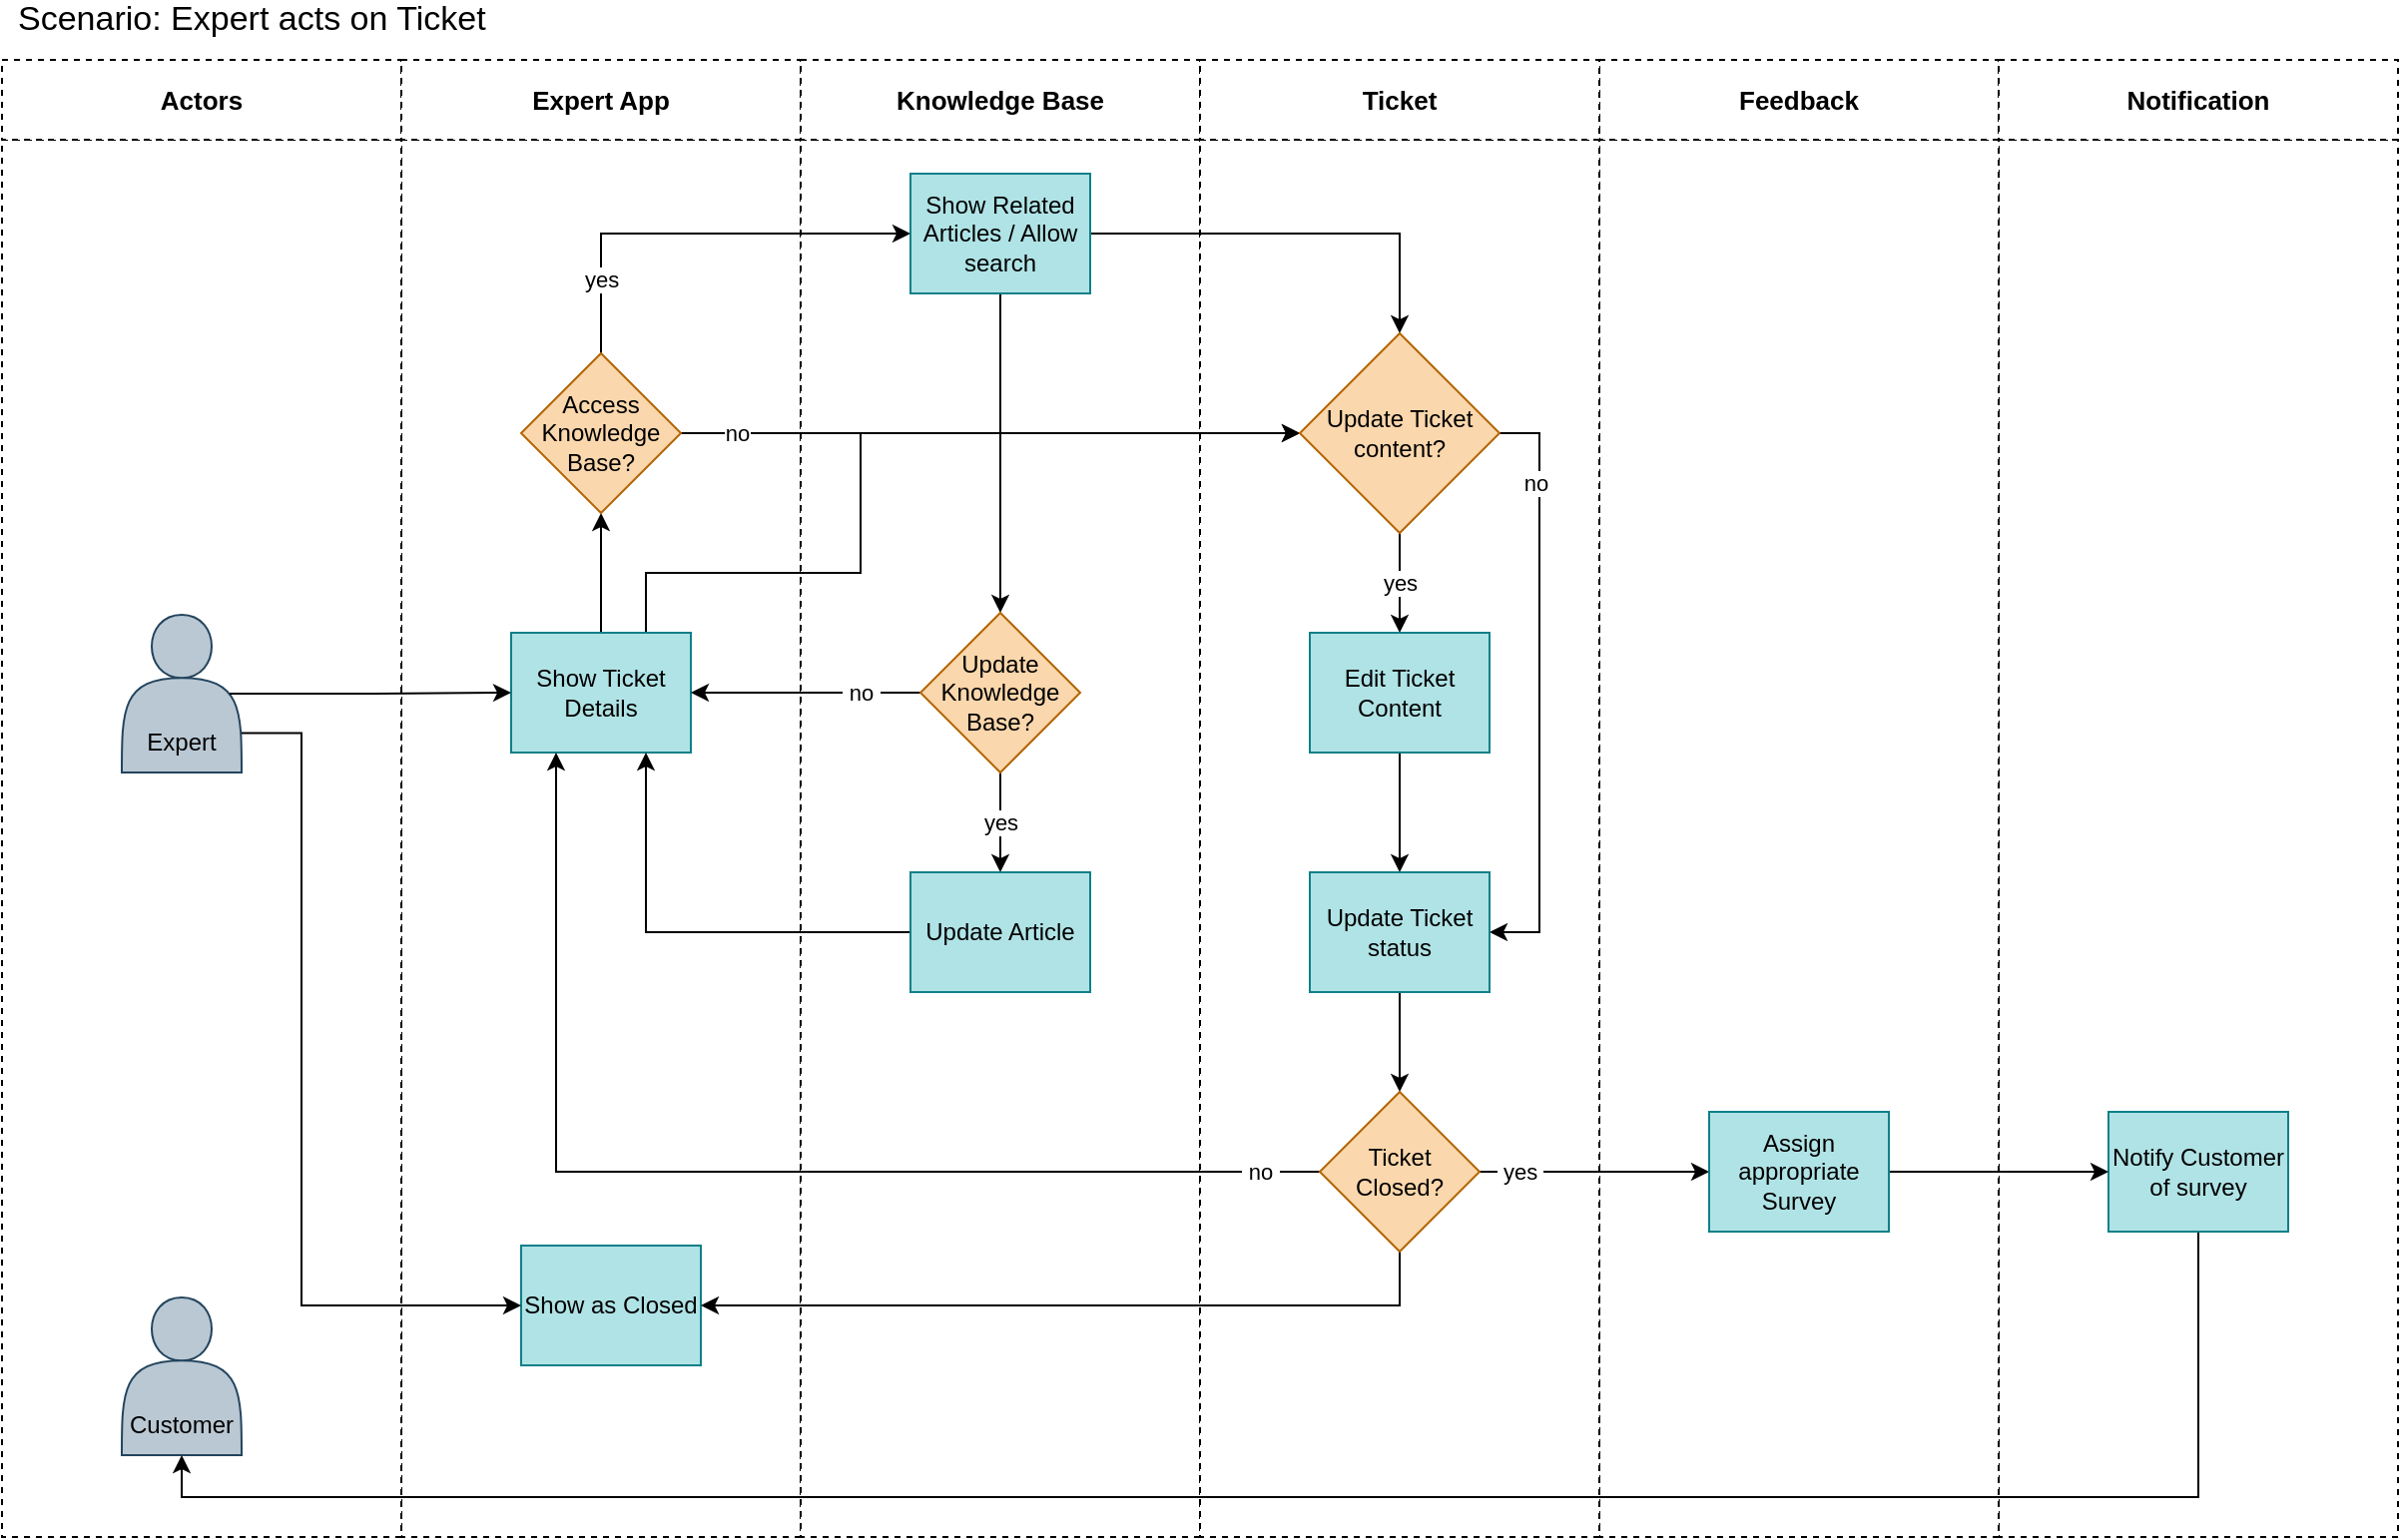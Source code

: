 <mxfile version="14.5.1" type="device"><diagram id="KcQXLABBQfCxchtLpEvZ" name="Page-1"><mxGraphModel dx="1440" dy="689" grid="1" gridSize="10" guides="1" tooltips="1" connect="1" arrows="1" fold="1" page="1" pageScale="1" pageWidth="1169" pageHeight="827" math="0" shadow="0"><root><mxCell id="0"/><mxCell id="1" parent="0"/><mxCell id="hDJAfYFc3ay54nvDdKyC-16" value="" style="rounded=0;whiteSpace=wrap;html=1;strokeWidth=1;fontSize=12;fontColor=#000000;dashed=1;" parent="1" vertex="1"><mxGeometry x="1000" y="80" width="200" height="700" as="geometry"/></mxCell><mxCell id="hXIyzzGrO3BVH6PVbHRy-2" value="" style="rounded=0;whiteSpace=wrap;html=1;strokeWidth=1;fontSize=12;fontColor=#000000;dashed=1;" parent="1" vertex="1"><mxGeometry x="800" y="80" width="200" height="700" as="geometry"/></mxCell><mxCell id="hXIyzzGrO3BVH6PVbHRy-3" value="&lt;span style=&quot;font-size: 13px&quot;&gt;Feedback&lt;/span&gt;" style="rounded=0;whiteSpace=wrap;html=1;dashed=1;fontSize=13;fontStyle=1;" parent="1" vertex="1"><mxGeometry x="800" y="40" width="200" height="40" as="geometry"/></mxCell><mxCell id="DYwJf3tTDrJniAlkbqI9-62" value="" style="rounded=0;whiteSpace=wrap;html=1;strokeWidth=1;fontSize=12;fontColor=#000000;dashed=1;" parent="1" vertex="1"><mxGeometry x="200" y="80" width="200" height="700" as="geometry"/></mxCell><mxCell id="DYwJf3tTDrJniAlkbqI9-63" value="" style="rounded=0;whiteSpace=wrap;html=1;strokeWidth=1;fontSize=12;fontColor=#000000;dashed=1;" parent="1" vertex="1"><mxGeometry x="400" y="80" width="200" height="700" as="geometry"/></mxCell><mxCell id="DYwJf3tTDrJniAlkbqI9-64" value="" style="rounded=0;whiteSpace=wrap;html=1;strokeWidth=1;fontSize=12;fontColor=#000000;dashed=1;" parent="1" vertex="1"><mxGeometry x="600" y="80" width="200" height="700" as="geometry"/></mxCell><mxCell id="DYwJf3tTDrJniAlkbqI9-61" value="" style="rounded=0;whiteSpace=wrap;html=1;strokeWidth=1;fontSize=12;fontColor=#000000;dashed=1;" parent="1" vertex="1"><mxGeometry y="80" width="200" height="700" as="geometry"/></mxCell><mxCell id="DYwJf3tTDrJniAlkbqI9-2" value="Actors" style="rounded=0;whiteSpace=wrap;html=1;dashed=1;fontSize=13;fontStyle=1;" parent="1" vertex="1"><mxGeometry y="40" width="200" height="40" as="geometry"/></mxCell><mxCell id="DYwJf3tTDrJniAlkbqI9-4" value="Scenario: Expert acts on Ticket" style="text;html=1;strokeColor=none;fillColor=none;align=left;verticalAlign=middle;whiteSpace=wrap;rounded=0;fontColor=#000000;fontSize=17;" parent="1" vertex="1"><mxGeometry x="6" y="10" width="330" height="20" as="geometry"/></mxCell><mxCell id="DYwJf3tTDrJniAlkbqI9-37" value="&lt;span style=&quot;font-size: 13px&quot;&gt;Expert App&lt;/span&gt;" style="rounded=0;whiteSpace=wrap;html=1;dashed=1;fontSize=13;fontStyle=1;" parent="1" vertex="1"><mxGeometry x="200" y="40" width="200" height="40" as="geometry"/></mxCell><mxCell id="DYwJf3tTDrJniAlkbqI9-40" value="Knowledge Base" style="rounded=0;whiteSpace=wrap;html=1;dashed=1;fontSize=13;fontStyle=1;" parent="1" vertex="1"><mxGeometry x="400" y="40" width="200" height="40" as="geometry"/></mxCell><mxCell id="DYwJf3tTDrJniAlkbqI9-41" value="&lt;span style=&quot;font-size: 13px&quot;&gt;Ticket&lt;/span&gt;" style="rounded=0;whiteSpace=wrap;html=1;dashed=1;fontSize=13;fontStyle=1;" parent="1" vertex="1"><mxGeometry x="600" y="40" width="200" height="40" as="geometry"/></mxCell><mxCell id="DYwJf3tTDrJniAlkbqI9-76" value="" style="group" parent="1" vertex="1" connectable="0"><mxGeometry x="60" y="318" width="60" height="79" as="geometry"/></mxCell><mxCell id="D4QvEG-H9NFCPBNv5a7H-1" value="" style="shape=actor;whiteSpace=wrap;html=1;fillColor=#bac8d3;strokeColor=#23445d;" parent="DYwJf3tTDrJniAlkbqI9-76" vertex="1"><mxGeometry width="60" height="79" as="geometry"/></mxCell><mxCell id="D4QvEG-H9NFCPBNv5a7H-10" value="Expert" style="text;html=1;strokeColor=none;fillColor=none;align=center;verticalAlign=middle;whiteSpace=wrap;rounded=0;" parent="DYwJf3tTDrJniAlkbqI9-76" vertex="1"><mxGeometry x="10" y="54" width="40" height="20" as="geometry"/></mxCell><mxCell id="hDJAfYFc3ay54nvDdKyC-17" value="&lt;span style=&quot;font-size: 13px&quot;&gt;Notification&lt;/span&gt;" style="rounded=0;whiteSpace=wrap;html=1;dashed=1;fontSize=13;fontStyle=1;" parent="1" vertex="1"><mxGeometry x="1000" y="40" width="200" height="40" as="geometry"/></mxCell><mxCell id="hDJAfYFc3ay54nvDdKyC-22" value="" style="edgeStyle=orthogonalEdgeStyle;rounded=0;orthogonalLoop=1;jettySize=auto;html=1;exitX=0.5;exitY=0;exitDx=0;exitDy=0;entryX=0.5;entryY=1;entryDx=0;entryDy=0;" parent="1" source="hDJAfYFc3ay54nvDdKyC-19" target="hDJAfYFc3ay54nvDdKyC-20" edge="1"><mxGeometry relative="1" as="geometry"/></mxCell><mxCell id="6-upCsE3hB1oJ7ef58HP-30" style="edgeStyle=orthogonalEdgeStyle;rounded=0;orthogonalLoop=1;jettySize=auto;html=1;exitX=0.75;exitY=0;exitDx=0;exitDy=0;entryX=0;entryY=0.5;entryDx=0;entryDy=0;" edge="1" parent="1" source="hDJAfYFc3ay54nvDdKyC-19" target="6-upCsE3hB1oJ7ef58HP-6"><mxGeometry relative="1" as="geometry"><Array as="points"><mxPoint x="323" y="297"/><mxPoint x="430" y="297"/><mxPoint x="430" y="227"/></Array></mxGeometry></mxCell><mxCell id="hDJAfYFc3ay54nvDdKyC-19" value="Show Ticket Details" style="rounded=0;whiteSpace=wrap;html=1;fillColor=#b0e3e6;strokeColor=#0e8088;" parent="1" vertex="1"><mxGeometry x="255" y="327" width="90" height="60" as="geometry"/></mxCell><mxCell id="6-upCsE3hB1oJ7ef58HP-3" value="&amp;nbsp;yes&amp;nbsp;" style="edgeStyle=orthogonalEdgeStyle;rounded=0;orthogonalLoop=1;jettySize=auto;html=1;entryX=0;entryY=0.5;entryDx=0;entryDy=0;exitX=0.5;exitY=0;exitDx=0;exitDy=0;" edge="1" parent="1" source="hDJAfYFc3ay54nvDdKyC-20" target="6-upCsE3hB1oJ7ef58HP-2"><mxGeometry x="-0.652" relative="1" as="geometry"><mxPoint as="offset"/></mxGeometry></mxCell><mxCell id="6-upCsE3hB1oJ7ef58HP-5" style="edgeStyle=orthogonalEdgeStyle;rounded=0;orthogonalLoop=1;jettySize=auto;html=1;entryX=0;entryY=0.5;entryDx=0;entryDy=0;" edge="1" parent="1" source="hDJAfYFc3ay54nvDdKyC-20" target="6-upCsE3hB1oJ7ef58HP-6"><mxGeometry relative="1" as="geometry"><mxPoint x="655" y="227" as="targetPoint"/></mxGeometry></mxCell><mxCell id="6-upCsE3hB1oJ7ef58HP-19" value="no" style="edgeLabel;html=1;align=center;verticalAlign=middle;resizable=0;points=[];" vertex="1" connectable="0" parent="6-upCsE3hB1oJ7ef58HP-5"><mxGeometry x="-0.822" y="-1" relative="1" as="geometry"><mxPoint y="-1" as="offset"/></mxGeometry></mxCell><mxCell id="hDJAfYFc3ay54nvDdKyC-20" value="Access Knowledge Base?" style="rhombus;whiteSpace=wrap;html=1;fillColor=#fad7ac;strokeColor=#b46504;" parent="1" vertex="1"><mxGeometry x="260" y="187" width="80" height="80" as="geometry"/></mxCell><mxCell id="hDJAfYFc3ay54nvDdKyC-46" style="edgeStyle=orthogonalEdgeStyle;rounded=0;jumpStyle=none;jumpSize=10;orthogonalLoop=1;jettySize=auto;html=1;exitX=0.5;exitY=1;exitDx=0;exitDy=0;entryX=0.5;entryY=1;entryDx=0;entryDy=0;" parent="1" source="hDJAfYFc3ay54nvDdKyC-25" target="hDJAfYFc3ay54nvDdKyC-44" edge="1"><mxGeometry relative="1" as="geometry"><Array as="points"><mxPoint x="1100" y="760"/><mxPoint x="90" y="760"/></Array></mxGeometry></mxCell><mxCell id="hDJAfYFc3ay54nvDdKyC-25" value="Notify Customer of survey" style="rounded=0;whiteSpace=wrap;html=1;fillColor=#b0e3e6;strokeColor=#0e8088;" parent="1" vertex="1"><mxGeometry x="1055" y="567" width="90" height="60" as="geometry"/></mxCell><mxCell id="hDJAfYFc3ay54nvDdKyC-28" value="Show as Closed" style="rounded=0;whiteSpace=wrap;html=1;fillColor=#b0e3e6;strokeColor=#0e8088;" parent="1" vertex="1"><mxGeometry x="260" y="634" width="90" height="60" as="geometry"/></mxCell><mxCell id="hDJAfYFc3ay54nvDdKyC-33" style="edgeStyle=orthogonalEdgeStyle;rounded=0;orthogonalLoop=1;jettySize=auto;html=1;entryX=0;entryY=0.5;entryDx=0;entryDy=0;exitX=0.9;exitY=0.5;exitDx=0;exitDy=0;exitPerimeter=0;" parent="1" source="D4QvEG-H9NFCPBNv5a7H-1" target="hDJAfYFc3ay54nvDdKyC-19" edge="1"><mxGeometry relative="1" as="geometry"/></mxCell><mxCell id="hDJAfYFc3ay54nvDdKyC-34" style="edgeStyle=orthogonalEdgeStyle;rounded=0;orthogonalLoop=1;jettySize=auto;html=1;entryX=0;entryY=0.5;entryDx=0;entryDy=0;exitX=1;exitY=0.75;exitDx=0;exitDy=0;" parent="1" target="hDJAfYFc3ay54nvDdKyC-28" edge="1" source="D4QvEG-H9NFCPBNv5a7H-1"><mxGeometry relative="1" as="geometry"><mxPoint x="90" y="397" as="sourcePoint"/><Array as="points"><mxPoint x="150" y="377"/><mxPoint x="150" y="664"/></Array></mxGeometry></mxCell><mxCell id="hDJAfYFc3ay54nvDdKyC-43" value="" style="group" parent="1" vertex="1" connectable="0"><mxGeometry x="60" y="660" width="60" height="79" as="geometry"/></mxCell><mxCell id="hDJAfYFc3ay54nvDdKyC-44" value="" style="shape=actor;whiteSpace=wrap;html=1;fillColor=#bac8d3;strokeColor=#23445d;" parent="hDJAfYFc3ay54nvDdKyC-43" vertex="1"><mxGeometry width="60" height="79" as="geometry"/></mxCell><mxCell id="hDJAfYFc3ay54nvDdKyC-45" value="Customer" style="text;html=1;strokeColor=none;fillColor=none;align=center;verticalAlign=middle;whiteSpace=wrap;rounded=0;" parent="hDJAfYFc3ay54nvDdKyC-43" vertex="1"><mxGeometry x="10" y="54" width="40" height="20" as="geometry"/></mxCell><mxCell id="6-upCsE3hB1oJ7ef58HP-21" style="edgeStyle=orthogonalEdgeStyle;rounded=0;orthogonalLoop=1;jettySize=auto;html=1;entryX=0.5;entryY=0;entryDx=0;entryDy=0;" edge="1" parent="1" source="6-upCsE3hB1oJ7ef58HP-2" target="6-upCsE3hB1oJ7ef58HP-6"><mxGeometry relative="1" as="geometry"/></mxCell><mxCell id="6-upCsE3hB1oJ7ef58HP-22" style="edgeStyle=orthogonalEdgeStyle;rounded=0;orthogonalLoop=1;jettySize=auto;html=1;exitX=0.5;exitY=1;exitDx=0;exitDy=0;entryX=0.5;entryY=0;entryDx=0;entryDy=0;" edge="1" parent="1" source="6-upCsE3hB1oJ7ef58HP-2" target="6-upCsE3hB1oJ7ef58HP-20"><mxGeometry relative="1" as="geometry"/></mxCell><mxCell id="6-upCsE3hB1oJ7ef58HP-2" value="Show Related Articles / Allow search" style="rounded=0;whiteSpace=wrap;html=1;fillColor=#b0e3e6;strokeColor=#0e8088;" vertex="1" parent="1"><mxGeometry x="455" y="97" width="90" height="60" as="geometry"/></mxCell><mxCell id="6-upCsE3hB1oJ7ef58HP-8" value="yes" style="edgeStyle=orthogonalEdgeStyle;rounded=0;orthogonalLoop=1;jettySize=auto;html=1;exitX=0.5;exitY=1;exitDx=0;exitDy=0;entryX=0.5;entryY=0;entryDx=0;entryDy=0;" edge="1" parent="1" source="6-upCsE3hB1oJ7ef58HP-6" target="6-upCsE3hB1oJ7ef58HP-7"><mxGeometry relative="1" as="geometry"/></mxCell><mxCell id="6-upCsE3hB1oJ7ef58HP-11" style="edgeStyle=orthogonalEdgeStyle;rounded=0;orthogonalLoop=1;jettySize=auto;html=1;entryX=1;entryY=0.5;entryDx=0;entryDy=0;" edge="1" parent="1" source="6-upCsE3hB1oJ7ef58HP-6" target="6-upCsE3hB1oJ7ef58HP-9"><mxGeometry relative="1" as="geometry"><Array as="points"><mxPoint x="770" y="227"/><mxPoint x="770" y="477"/></Array></mxGeometry></mxCell><mxCell id="6-upCsE3hB1oJ7ef58HP-12" value="no" style="edgeLabel;html=1;align=center;verticalAlign=middle;resizable=0;points=[];" vertex="1" connectable="0" parent="6-upCsE3hB1oJ7ef58HP-11"><mxGeometry x="-0.695" y="-2" relative="1" as="geometry"><mxPoint as="offset"/></mxGeometry></mxCell><mxCell id="6-upCsE3hB1oJ7ef58HP-6" value="Update Ticket content?" style="rhombus;whiteSpace=wrap;html=1;fillColor=#fad7ac;strokeColor=#b46504;" vertex="1" parent="1"><mxGeometry x="650" y="177" width="100" height="100" as="geometry"/></mxCell><mxCell id="6-upCsE3hB1oJ7ef58HP-10" style="edgeStyle=orthogonalEdgeStyle;rounded=0;orthogonalLoop=1;jettySize=auto;html=1;entryX=0.5;entryY=0;entryDx=0;entryDy=0;" edge="1" parent="1" source="6-upCsE3hB1oJ7ef58HP-7" target="6-upCsE3hB1oJ7ef58HP-9"><mxGeometry relative="1" as="geometry"/></mxCell><mxCell id="6-upCsE3hB1oJ7ef58HP-7" value="Edit Ticket Content" style="rounded=0;whiteSpace=wrap;html=1;fillColor=#b0e3e6;strokeColor=#0e8088;" vertex="1" parent="1"><mxGeometry x="655" y="327" width="90" height="60" as="geometry"/></mxCell><mxCell id="6-upCsE3hB1oJ7ef58HP-14" style="edgeStyle=orthogonalEdgeStyle;rounded=0;orthogonalLoop=1;jettySize=auto;html=1;exitX=0.5;exitY=1;exitDx=0;exitDy=0;entryX=0.5;entryY=0;entryDx=0;entryDy=0;" edge="1" parent="1" source="6-upCsE3hB1oJ7ef58HP-9" target="6-upCsE3hB1oJ7ef58HP-13"><mxGeometry relative="1" as="geometry"/></mxCell><mxCell id="6-upCsE3hB1oJ7ef58HP-9" value="Update Ticket status" style="rounded=0;whiteSpace=wrap;html=1;fillColor=#b0e3e6;strokeColor=#0e8088;" vertex="1" parent="1"><mxGeometry x="655" y="447" width="90" height="60" as="geometry"/></mxCell><mxCell id="6-upCsE3hB1oJ7ef58HP-16" value="&amp;nbsp;yes&amp;nbsp;" style="edgeStyle=orthogonalEdgeStyle;rounded=0;orthogonalLoop=1;jettySize=auto;html=1;exitX=1;exitY=0.5;exitDx=0;exitDy=0;entryX=0;entryY=0.5;entryDx=0;entryDy=0;" edge="1" parent="1" source="6-upCsE3hB1oJ7ef58HP-13" target="6-upCsE3hB1oJ7ef58HP-15"><mxGeometry x="-0.652" relative="1" as="geometry"><mxPoint as="offset"/></mxGeometry></mxCell><mxCell id="6-upCsE3hB1oJ7ef58HP-26" style="edgeStyle=orthogonalEdgeStyle;rounded=0;orthogonalLoop=1;jettySize=auto;html=1;exitX=0;exitY=0.5;exitDx=0;exitDy=0;entryX=0.25;entryY=1;entryDx=0;entryDy=0;" edge="1" parent="1" source="6-upCsE3hB1oJ7ef58HP-13" target="hDJAfYFc3ay54nvDdKyC-19"><mxGeometry relative="1" as="geometry"><mxPoint x="300" y="507.0" as="targetPoint"/><Array as="points"><mxPoint x="278" y="597"/></Array></mxGeometry></mxCell><mxCell id="6-upCsE3hB1oJ7ef58HP-28" value="&amp;nbsp;no&amp;nbsp;" style="edgeLabel;html=1;align=center;verticalAlign=middle;resizable=0;points=[];" vertex="1" connectable="0" parent="6-upCsE3hB1oJ7ef58HP-26"><mxGeometry x="-0.847" y="1" relative="1" as="geometry"><mxPoint x="15.52" y="-1" as="offset"/></mxGeometry></mxCell><mxCell id="6-upCsE3hB1oJ7ef58HP-31" style="edgeStyle=orthogonalEdgeStyle;rounded=0;orthogonalLoop=1;jettySize=auto;html=1;exitX=0.5;exitY=1;exitDx=0;exitDy=0;entryX=1;entryY=0.5;entryDx=0;entryDy=0;" edge="1" parent="1" source="6-upCsE3hB1oJ7ef58HP-13" target="hDJAfYFc3ay54nvDdKyC-28"><mxGeometry relative="1" as="geometry"><Array as="points"><mxPoint x="700" y="664"/></Array></mxGeometry></mxCell><mxCell id="6-upCsE3hB1oJ7ef58HP-13" value="Ticket Closed?" style="rhombus;whiteSpace=wrap;html=1;fillColor=#fad7ac;strokeColor=#b46504;" vertex="1" parent="1"><mxGeometry x="660" y="557" width="80" height="80" as="geometry"/></mxCell><mxCell id="6-upCsE3hB1oJ7ef58HP-17" style="edgeStyle=orthogonalEdgeStyle;rounded=0;orthogonalLoop=1;jettySize=auto;html=1;entryX=0;entryY=0.5;entryDx=0;entryDy=0;" edge="1" parent="1" source="6-upCsE3hB1oJ7ef58HP-15" target="hDJAfYFc3ay54nvDdKyC-25"><mxGeometry relative="1" as="geometry"/></mxCell><mxCell id="6-upCsE3hB1oJ7ef58HP-15" value="Assign appropriate Survey" style="rounded=0;whiteSpace=wrap;html=1;fillColor=#b0e3e6;strokeColor=#0e8088;" vertex="1" parent="1"><mxGeometry x="855" y="567" width="90" height="60" as="geometry"/></mxCell><mxCell id="6-upCsE3hB1oJ7ef58HP-23" value="&amp;nbsp;no&amp;nbsp;" style="edgeStyle=orthogonalEdgeStyle;rounded=0;orthogonalLoop=1;jettySize=auto;html=1;exitX=0;exitY=0.5;exitDx=0;exitDy=0;entryX=1;entryY=0.5;entryDx=0;entryDy=0;" edge="1" parent="1" source="6-upCsE3hB1oJ7ef58HP-20" target="hDJAfYFc3ay54nvDdKyC-19"><mxGeometry x="-0.478" relative="1" as="geometry"><mxPoint as="offset"/></mxGeometry></mxCell><mxCell id="6-upCsE3hB1oJ7ef58HP-25" value="yes" style="edgeStyle=orthogonalEdgeStyle;rounded=0;orthogonalLoop=1;jettySize=auto;html=1;entryX=0.5;entryY=0;entryDx=0;entryDy=0;" edge="1" parent="1" source="6-upCsE3hB1oJ7ef58HP-20" target="6-upCsE3hB1oJ7ef58HP-24"><mxGeometry relative="1" as="geometry"/></mxCell><mxCell id="6-upCsE3hB1oJ7ef58HP-20" value="Update Knowledge Base?" style="rhombus;whiteSpace=wrap;html=1;fillColor=#fad7ac;strokeColor=#b46504;" vertex="1" parent="1"><mxGeometry x="460" y="317" width="80" height="80" as="geometry"/></mxCell><mxCell id="6-upCsE3hB1oJ7ef58HP-29" style="edgeStyle=orthogonalEdgeStyle;rounded=0;orthogonalLoop=1;jettySize=auto;html=1;exitX=0;exitY=0.5;exitDx=0;exitDy=0;entryX=0.75;entryY=1;entryDx=0;entryDy=0;" edge="1" parent="1" source="6-upCsE3hB1oJ7ef58HP-24" target="hDJAfYFc3ay54nvDdKyC-19"><mxGeometry relative="1" as="geometry"/></mxCell><mxCell id="6-upCsE3hB1oJ7ef58HP-24" value="Update Article" style="rounded=0;whiteSpace=wrap;html=1;fillColor=#b0e3e6;strokeColor=#0e8088;" vertex="1" parent="1"><mxGeometry x="455" y="447" width="90" height="60" as="geometry"/></mxCell></root></mxGraphModel></diagram></mxfile>